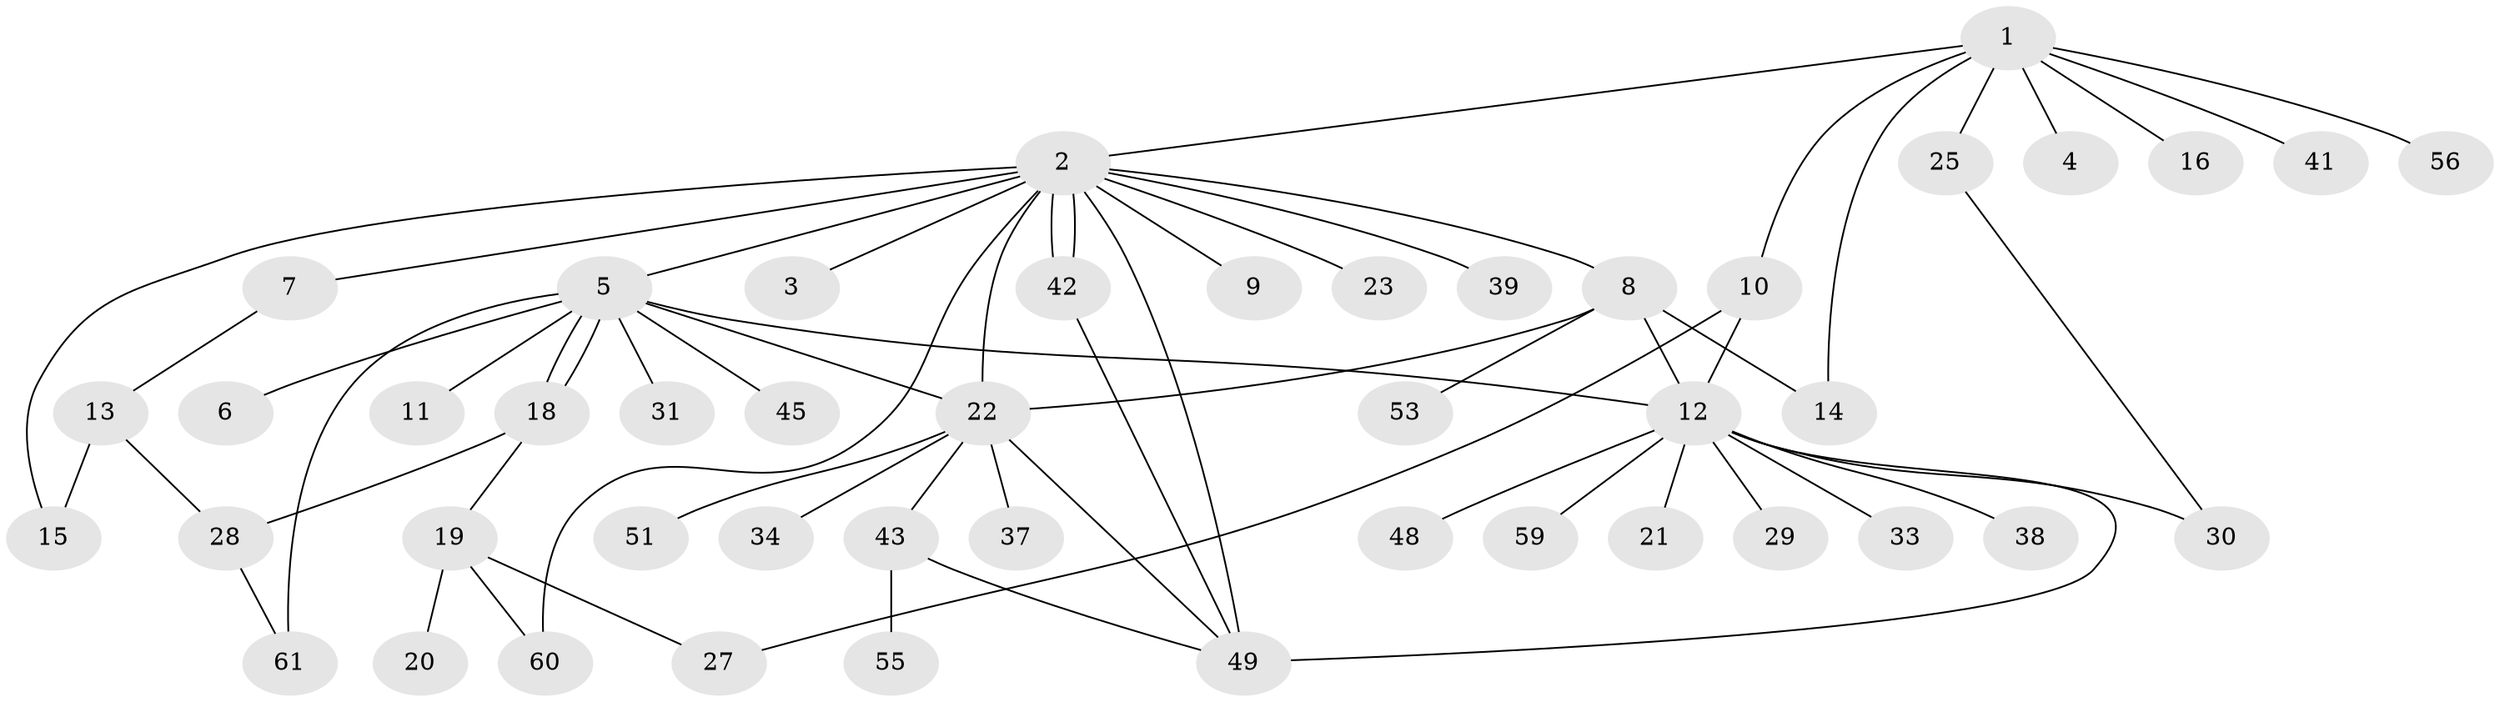 // original degree distribution, {8: 0.01639344262295082, 14: 0.01639344262295082, 1: 0.47540983606557374, 10: 0.01639344262295082, 2: 0.21311475409836064, 6: 0.01639344262295082, 12: 0.01639344262295082, 4: 0.04918032786885246, 3: 0.11475409836065574, 5: 0.06557377049180328}
// Generated by graph-tools (version 1.1) at 2025/41/03/06/25 10:41:49]
// undirected, 46 vertices, 62 edges
graph export_dot {
graph [start="1"]
  node [color=gray90,style=filled];
  1 [super="+50"];
  2 [super="+26"];
  3;
  4;
  5 [super="+47"];
  6;
  7;
  8 [super="+44"];
  9;
  10 [super="+58"];
  11;
  12 [super="+17"];
  13 [super="+46"];
  14 [super="+54"];
  15;
  16;
  18 [super="+32"];
  19 [super="+57"];
  20;
  21;
  22 [super="+24"];
  23;
  25 [super="+36"];
  27;
  28;
  29 [super="+40"];
  30;
  31;
  33 [super="+35"];
  34;
  37;
  38;
  39;
  41;
  42;
  43;
  45;
  48;
  49 [super="+52"];
  51;
  53;
  55;
  56;
  59;
  60;
  61;
  1 -- 2;
  1 -- 4;
  1 -- 10;
  1 -- 16;
  1 -- 25;
  1 -- 41;
  1 -- 56;
  1 -- 14;
  2 -- 3;
  2 -- 5;
  2 -- 7;
  2 -- 8;
  2 -- 9;
  2 -- 15;
  2 -- 22;
  2 -- 23;
  2 -- 39;
  2 -- 42;
  2 -- 42;
  2 -- 60;
  2 -- 49;
  5 -- 6;
  5 -- 11;
  5 -- 18;
  5 -- 18;
  5 -- 22;
  5 -- 31;
  5 -- 45;
  5 -- 61;
  5 -- 12;
  7 -- 13;
  8 -- 12 [weight=2];
  8 -- 14;
  8 -- 53;
  8 -- 22;
  10 -- 27;
  10 -- 12;
  12 -- 21;
  12 -- 29;
  12 -- 30;
  12 -- 33;
  12 -- 38;
  12 -- 48;
  12 -- 49;
  12 -- 59;
  13 -- 15;
  13 -- 28;
  18 -- 19;
  18 -- 28;
  19 -- 20;
  19 -- 27;
  19 -- 60;
  22 -- 43;
  22 -- 49;
  22 -- 34;
  22 -- 51;
  22 -- 37;
  25 -- 30;
  28 -- 61;
  42 -- 49;
  43 -- 49;
  43 -- 55;
}
